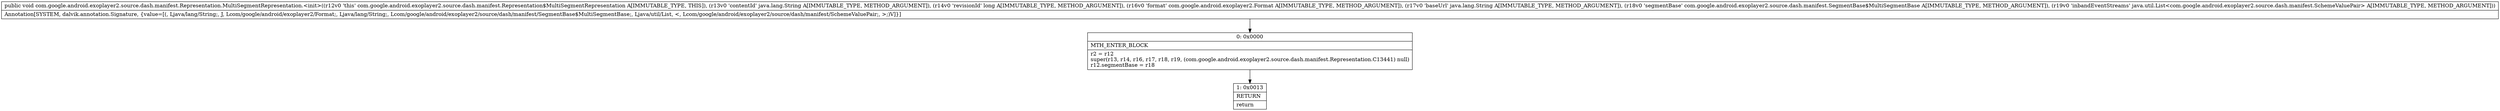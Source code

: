 digraph "CFG forcom.google.android.exoplayer2.source.dash.manifest.Representation.MultiSegmentRepresentation.\<init\>(Ljava\/lang\/String;JLcom\/google\/android\/exoplayer2\/Format;Ljava\/lang\/String;Lcom\/google\/android\/exoplayer2\/source\/dash\/manifest\/SegmentBase$MultiSegmentBase;Ljava\/util\/List;)V" {
Node_0 [shape=record,label="{0\:\ 0x0000|MTH_ENTER_BLOCK\l|r2 = r12\lsuper(r13, r14, r16, r17, r18, r19, (com.google.android.exoplayer2.source.dash.manifest.Representation.C13441) null)\lr12.segmentBase = r18\l}"];
Node_1 [shape=record,label="{1\:\ 0x0013|RETURN\l|return\l}"];
MethodNode[shape=record,label="{public void com.google.android.exoplayer2.source.dash.manifest.Representation.MultiSegmentRepresentation.\<init\>((r12v0 'this' com.google.android.exoplayer2.source.dash.manifest.Representation$MultiSegmentRepresentation A[IMMUTABLE_TYPE, THIS]), (r13v0 'contentId' java.lang.String A[IMMUTABLE_TYPE, METHOD_ARGUMENT]), (r14v0 'revisionId' long A[IMMUTABLE_TYPE, METHOD_ARGUMENT]), (r16v0 'format' com.google.android.exoplayer2.Format A[IMMUTABLE_TYPE, METHOD_ARGUMENT]), (r17v0 'baseUrl' java.lang.String A[IMMUTABLE_TYPE, METHOD_ARGUMENT]), (r18v0 'segmentBase' com.google.android.exoplayer2.source.dash.manifest.SegmentBase$MultiSegmentBase A[IMMUTABLE_TYPE, METHOD_ARGUMENT]), (r19v0 'inbandEventStreams' java.util.List\<com.google.android.exoplayer2.source.dash.manifest.SchemeValuePair\> A[IMMUTABLE_TYPE, METHOD_ARGUMENT]))  | Annotation[SYSTEM, dalvik.annotation.Signature, \{value=[(, Ljava\/lang\/String;, J, Lcom\/google\/android\/exoplayer2\/Format;, Ljava\/lang\/String;, Lcom\/google\/android\/exoplayer2\/source\/dash\/manifest\/SegmentBase$MultiSegmentBase;, Ljava\/util\/List, \<, Lcom\/google\/android\/exoplayer2\/source\/dash\/manifest\/SchemeValuePair;, \>;)V]\}]\l}"];
MethodNode -> Node_0;
Node_0 -> Node_1;
}

